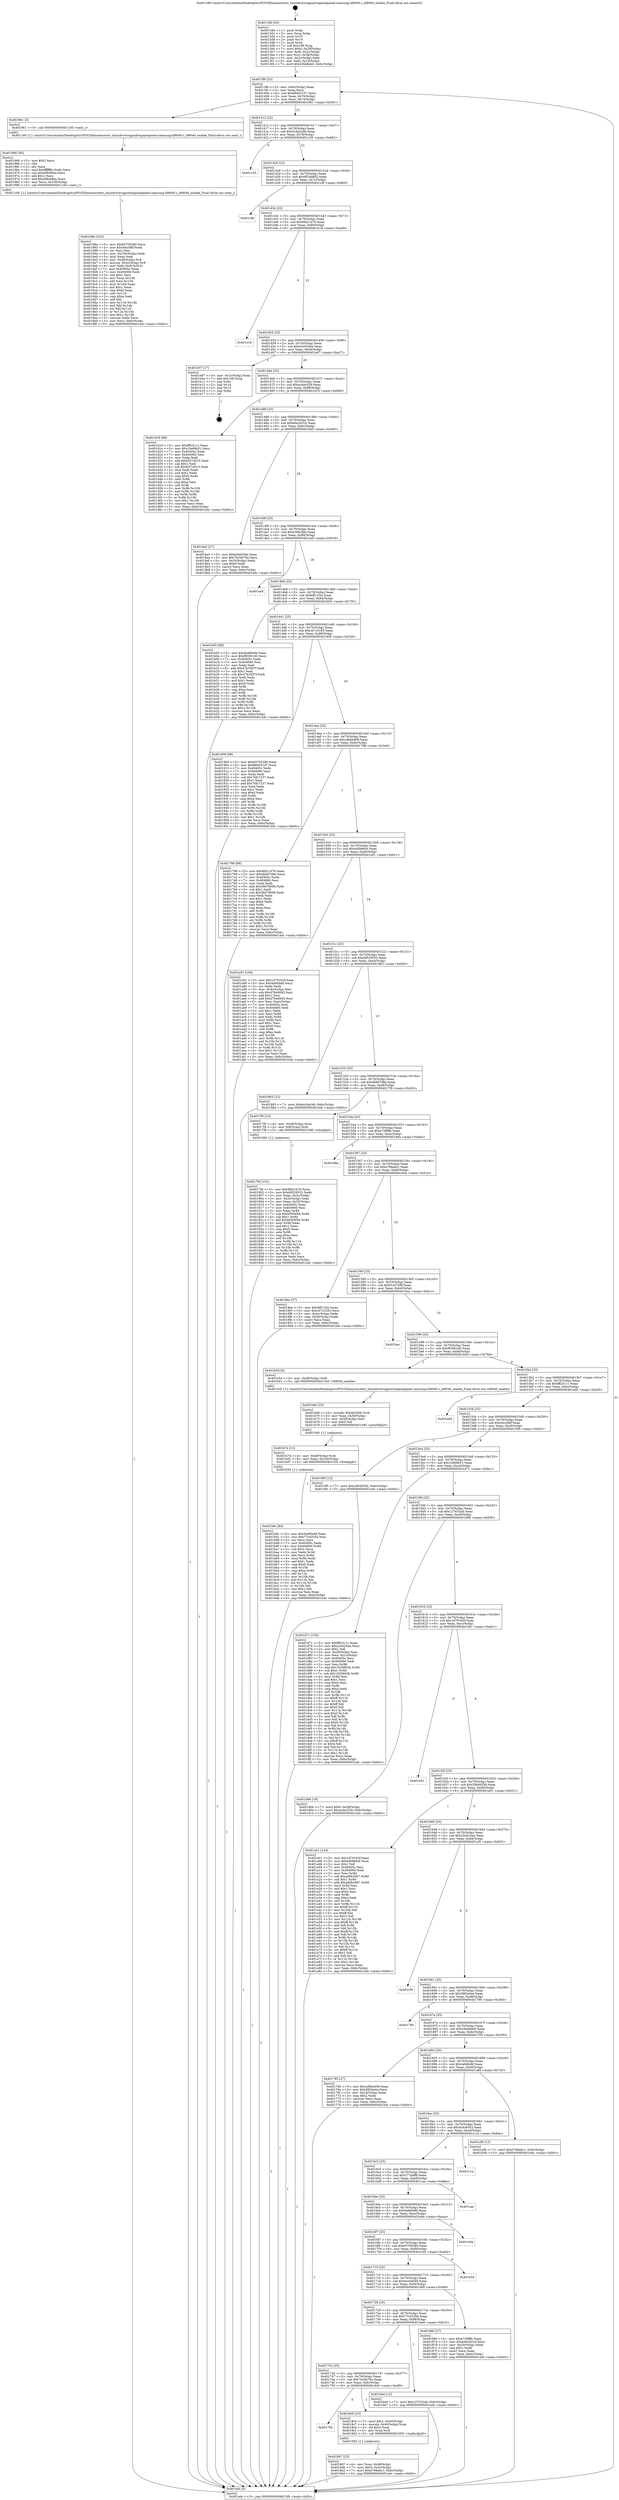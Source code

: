 digraph "0x4013d0" {
  label = "0x4013d0 (/mnt/c/Users/mathe/Desktop/tcc/POCII/binaries/extr_linuxdriversgpudrmpanelpanel-samsung-ld9040.c_ld9040_enable_Final-ollvm.out::main(0))"
  labelloc = "t"
  node[shape=record]

  Entry [label="",width=0.3,height=0.3,shape=circle,fillcolor=black,style=filled]
  "0x4013fb" [label="{
     0x4013fb [23]\l
     | [instrs]\l
     &nbsp;&nbsp;0x4013fb \<+3\>: mov -0x6c(%rbp),%eax\l
     &nbsp;&nbsp;0x4013fe \<+2\>: mov %eax,%ecx\l
     &nbsp;&nbsp;0x401400 \<+6\>: sub $0x88d20107,%ecx\l
     &nbsp;&nbsp;0x401406 \<+3\>: mov %eax,-0x70(%rbp)\l
     &nbsp;&nbsp;0x401409 \<+3\>: mov %ecx,-0x74(%rbp)\l
     &nbsp;&nbsp;0x40140c \<+6\>: je 0000000000401961 \<main+0x591\>\l
  }"]
  "0x401961" [label="{
     0x401961 [5]\l
     | [instrs]\l
     &nbsp;&nbsp;0x401961 \<+5\>: call 0000000000401160 \<next_i\>\l
     | [calls]\l
     &nbsp;&nbsp;0x401160 \{1\} (/mnt/c/Users/mathe/Desktop/tcc/POCII/binaries/extr_linuxdriversgpudrmpanelpanel-samsung-ld9040.c_ld9040_enable_Final-ollvm.out::next_i)\l
  }"]
  "0x401412" [label="{
     0x401412 [22]\l
     | [instrs]\l
     &nbsp;&nbsp;0x401412 \<+5\>: jmp 0000000000401417 \<main+0x47\>\l
     &nbsp;&nbsp;0x401417 \<+3\>: mov -0x70(%rbp),%eax\l
     &nbsp;&nbsp;0x40141a \<+5\>: sub $0x91da2cd6,%eax\l
     &nbsp;&nbsp;0x40141f \<+3\>: mov %eax,-0x78(%rbp)\l
     &nbsp;&nbsp;0x401422 \<+6\>: je 0000000000401c35 \<main+0x865\>\l
  }"]
  Exit [label="",width=0.3,height=0.3,shape=circle,fillcolor=black,style=filled,peripheries=2]
  "0x401c35" [label="{
     0x401c35\l
  }", style=dashed]
  "0x401428" [label="{
     0x401428 [22]\l
     | [instrs]\l
     &nbsp;&nbsp;0x401428 \<+5\>: jmp 000000000040142d \<main+0x5d\>\l
     &nbsp;&nbsp;0x40142d \<+3\>: mov -0x70(%rbp),%eax\l
     &nbsp;&nbsp;0x401430 \<+5\>: sub $0x9f1bd802,%eax\l
     &nbsp;&nbsp;0x401435 \<+3\>: mov %eax,-0x7c(%rbp)\l
     &nbsp;&nbsp;0x401438 \<+6\>: je 0000000000401c8f \<main+0x8bf\>\l
  }"]
  "0x401b8c" [label="{
     0x401b8c [84]\l
     | [instrs]\l
     &nbsp;&nbsp;0x401b8c \<+5\>: mov $0x5ed60efd,%eax\l
     &nbsp;&nbsp;0x401b91 \<+5\>: mov $0x77c4335d,%esi\l
     &nbsp;&nbsp;0x401b96 \<+2\>: xor %ecx,%ecx\l
     &nbsp;&nbsp;0x401b98 \<+7\>: mov 0x40405c,%edx\l
     &nbsp;&nbsp;0x401b9f \<+8\>: mov 0x404060,%r8d\l
     &nbsp;&nbsp;0x401ba7 \<+3\>: sub $0x1,%ecx\l
     &nbsp;&nbsp;0x401baa \<+3\>: mov %edx,%r9d\l
     &nbsp;&nbsp;0x401bad \<+3\>: add %ecx,%r9d\l
     &nbsp;&nbsp;0x401bb0 \<+4\>: imul %r9d,%edx\l
     &nbsp;&nbsp;0x401bb4 \<+3\>: and $0x1,%edx\l
     &nbsp;&nbsp;0x401bb7 \<+3\>: cmp $0x0,%edx\l
     &nbsp;&nbsp;0x401bba \<+4\>: sete %r10b\l
     &nbsp;&nbsp;0x401bbe \<+4\>: cmp $0xa,%r8d\l
     &nbsp;&nbsp;0x401bc2 \<+4\>: setl %r11b\l
     &nbsp;&nbsp;0x401bc6 \<+3\>: mov %r10b,%bl\l
     &nbsp;&nbsp;0x401bc9 \<+3\>: and %r11b,%bl\l
     &nbsp;&nbsp;0x401bcc \<+3\>: xor %r11b,%r10b\l
     &nbsp;&nbsp;0x401bcf \<+3\>: or %r10b,%bl\l
     &nbsp;&nbsp;0x401bd2 \<+3\>: test $0x1,%bl\l
     &nbsp;&nbsp;0x401bd5 \<+3\>: cmovne %esi,%eax\l
     &nbsp;&nbsp;0x401bd8 \<+3\>: mov %eax,-0x6c(%rbp)\l
     &nbsp;&nbsp;0x401bdb \<+5\>: jmp 0000000000401edc \<main+0xb0c\>\l
  }"]
  "0x401c8f" [label="{
     0x401c8f\l
  }", style=dashed]
  "0x40143e" [label="{
     0x40143e [22]\l
     | [instrs]\l
     &nbsp;&nbsp;0x40143e \<+5\>: jmp 0000000000401443 \<main+0x73\>\l
     &nbsp;&nbsp;0x401443 \<+3\>: mov -0x70(%rbp),%eax\l
     &nbsp;&nbsp;0x401446 \<+5\>: sub $0x9fd21d76,%eax\l
     &nbsp;&nbsp;0x40144b \<+3\>: mov %eax,-0x80(%rbp)\l
     &nbsp;&nbsp;0x40144e \<+6\>: je 0000000000401e18 \<main+0xa48\>\l
  }"]
  "0x401b7d" [label="{
     0x401b7d [15]\l
     | [instrs]\l
     &nbsp;&nbsp;0x401b7d \<+4\>: mov -0x48(%rbp),%rdi\l
     &nbsp;&nbsp;0x401b81 \<+6\>: mov %eax,-0x104(%rbp)\l
     &nbsp;&nbsp;0x401b87 \<+5\>: call 0000000000401030 \<free@plt\>\l
     | [calls]\l
     &nbsp;&nbsp;0x401030 \{1\} (unknown)\l
  }"]
  "0x401e18" [label="{
     0x401e18\l
  }", style=dashed]
  "0x401454" [label="{
     0x401454 [25]\l
     | [instrs]\l
     &nbsp;&nbsp;0x401454 \<+5\>: jmp 0000000000401459 \<main+0x89\>\l
     &nbsp;&nbsp;0x401459 \<+3\>: mov -0x70(%rbp),%eax\l
     &nbsp;&nbsp;0x40145c \<+5\>: sub $0xa3c0244e,%eax\l
     &nbsp;&nbsp;0x401461 \<+6\>: mov %eax,-0x84(%rbp)\l
     &nbsp;&nbsp;0x401467 \<+6\>: je 0000000000401e07 \<main+0xa37\>\l
  }"]
  "0x401b66" [label="{
     0x401b66 [23]\l
     | [instrs]\l
     &nbsp;&nbsp;0x401b66 \<+10\>: movabs $0x4020d6,%rdi\l
     &nbsp;&nbsp;0x401b70 \<+3\>: mov %eax,-0x50(%rbp)\l
     &nbsp;&nbsp;0x401b73 \<+3\>: mov -0x50(%rbp),%esi\l
     &nbsp;&nbsp;0x401b76 \<+2\>: mov $0x0,%al\l
     &nbsp;&nbsp;0x401b78 \<+5\>: call 0000000000401040 \<printf@plt\>\l
     | [calls]\l
     &nbsp;&nbsp;0x401040 \{1\} (unknown)\l
  }"]
  "0x401e07" [label="{
     0x401e07 [17]\l
     | [instrs]\l
     &nbsp;&nbsp;0x401e07 \<+3\>: mov -0x1c(%rbp),%eax\l
     &nbsp;&nbsp;0x401e0a \<+7\>: add $0x108,%rsp\l
     &nbsp;&nbsp;0x401e11 \<+1\>: pop %rbx\l
     &nbsp;&nbsp;0x401e12 \<+2\>: pop %r14\l
     &nbsp;&nbsp;0x401e14 \<+2\>: pop %r15\l
     &nbsp;&nbsp;0x401e16 \<+1\>: pop %rbp\l
     &nbsp;&nbsp;0x401e17 \<+1\>: ret\l
  }"]
  "0x40146d" [label="{
     0x40146d [25]\l
     | [instrs]\l
     &nbsp;&nbsp;0x40146d \<+5\>: jmp 0000000000401472 \<main+0xa2\>\l
     &nbsp;&nbsp;0x401472 \<+3\>: mov -0x70(%rbp),%eax\l
     &nbsp;&nbsp;0x401475 \<+5\>: sub $0xac4ec529,%eax\l
     &nbsp;&nbsp;0x40147a \<+6\>: mov %eax,-0x88(%rbp)\l
     &nbsp;&nbsp;0x401480 \<+6\>: je 0000000000401d19 \<main+0x949\>\l
  }"]
  "0x40198e" [label="{
     0x40198e [103]\l
     | [instrs]\l
     &nbsp;&nbsp;0x40198e \<+5\>: mov $0x65705280,%ecx\l
     &nbsp;&nbsp;0x401993 \<+5\>: mov $0x44cc86f,%edx\l
     &nbsp;&nbsp;0x401998 \<+2\>: xor %esi,%esi\l
     &nbsp;&nbsp;0x40199a \<+6\>: mov -0x100(%rbp),%edi\l
     &nbsp;&nbsp;0x4019a0 \<+3\>: imul %eax,%edi\l
     &nbsp;&nbsp;0x4019a3 \<+4\>: mov -0x48(%rbp),%r8\l
     &nbsp;&nbsp;0x4019a7 \<+4\>: movslq -0x4c(%rbp),%r9\l
     &nbsp;&nbsp;0x4019ab \<+4\>: mov %edi,(%r8,%r9,4)\l
     &nbsp;&nbsp;0x4019af \<+7\>: mov 0x40405c,%eax\l
     &nbsp;&nbsp;0x4019b6 \<+7\>: mov 0x404060,%edi\l
     &nbsp;&nbsp;0x4019bd \<+3\>: sub $0x1,%esi\l
     &nbsp;&nbsp;0x4019c0 \<+3\>: mov %eax,%r10d\l
     &nbsp;&nbsp;0x4019c3 \<+3\>: add %esi,%r10d\l
     &nbsp;&nbsp;0x4019c6 \<+4\>: imul %r10d,%eax\l
     &nbsp;&nbsp;0x4019ca \<+3\>: and $0x1,%eax\l
     &nbsp;&nbsp;0x4019cd \<+3\>: cmp $0x0,%eax\l
     &nbsp;&nbsp;0x4019d0 \<+4\>: sete %r11b\l
     &nbsp;&nbsp;0x4019d4 \<+3\>: cmp $0xa,%edi\l
     &nbsp;&nbsp;0x4019d7 \<+3\>: setl %bl\l
     &nbsp;&nbsp;0x4019da \<+3\>: mov %r11b,%r14b\l
     &nbsp;&nbsp;0x4019dd \<+3\>: and %bl,%r14b\l
     &nbsp;&nbsp;0x4019e0 \<+3\>: xor %bl,%r11b\l
     &nbsp;&nbsp;0x4019e3 \<+3\>: or %r11b,%r14b\l
     &nbsp;&nbsp;0x4019e6 \<+4\>: test $0x1,%r14b\l
     &nbsp;&nbsp;0x4019ea \<+3\>: cmovne %edx,%ecx\l
     &nbsp;&nbsp;0x4019ed \<+3\>: mov %ecx,-0x6c(%rbp)\l
     &nbsp;&nbsp;0x4019f0 \<+5\>: jmp 0000000000401edc \<main+0xb0c\>\l
  }"]
  "0x401d19" [label="{
     0x401d19 [88]\l
     | [instrs]\l
     &nbsp;&nbsp;0x401d19 \<+5\>: mov $0xfff2411c,%eax\l
     &nbsp;&nbsp;0x401d1e \<+5\>: mov $0x10e69b51,%ecx\l
     &nbsp;&nbsp;0x401d23 \<+7\>: mov 0x40405c,%edx\l
     &nbsp;&nbsp;0x401d2a \<+7\>: mov 0x404060,%esi\l
     &nbsp;&nbsp;0x401d31 \<+2\>: mov %edx,%edi\l
     &nbsp;&nbsp;0x401d33 \<+6\>: add $0xf2574015,%edi\l
     &nbsp;&nbsp;0x401d39 \<+3\>: sub $0x1,%edi\l
     &nbsp;&nbsp;0x401d3c \<+6\>: sub $0xf2574015,%edi\l
     &nbsp;&nbsp;0x401d42 \<+3\>: imul %edi,%edx\l
     &nbsp;&nbsp;0x401d45 \<+3\>: and $0x1,%edx\l
     &nbsp;&nbsp;0x401d48 \<+3\>: cmp $0x0,%edx\l
     &nbsp;&nbsp;0x401d4b \<+4\>: sete %r8b\l
     &nbsp;&nbsp;0x401d4f \<+3\>: cmp $0xa,%esi\l
     &nbsp;&nbsp;0x401d52 \<+4\>: setl %r9b\l
     &nbsp;&nbsp;0x401d56 \<+3\>: mov %r8b,%r10b\l
     &nbsp;&nbsp;0x401d59 \<+3\>: and %r9b,%r10b\l
     &nbsp;&nbsp;0x401d5c \<+3\>: xor %r9b,%r8b\l
     &nbsp;&nbsp;0x401d5f \<+3\>: or %r8b,%r10b\l
     &nbsp;&nbsp;0x401d62 \<+4\>: test $0x1,%r10b\l
     &nbsp;&nbsp;0x401d66 \<+3\>: cmovne %ecx,%eax\l
     &nbsp;&nbsp;0x401d69 \<+3\>: mov %eax,-0x6c(%rbp)\l
     &nbsp;&nbsp;0x401d6c \<+5\>: jmp 0000000000401edc \<main+0xb0c\>\l
  }"]
  "0x401486" [label="{
     0x401486 [25]\l
     | [instrs]\l
     &nbsp;&nbsp;0x401486 \<+5\>: jmp 000000000040148b \<main+0xbb\>\l
     &nbsp;&nbsp;0x40148b \<+3\>: mov -0x70(%rbp),%eax\l
     &nbsp;&nbsp;0x40148e \<+5\>: sub $0xb0a2d31b,%eax\l
     &nbsp;&nbsp;0x401493 \<+6\>: mov %eax,-0x8c(%rbp)\l
     &nbsp;&nbsp;0x401499 \<+6\>: je 00000000004018a5 \<main+0x4d5\>\l
  }"]
  "0x401966" [label="{
     0x401966 [40]\l
     | [instrs]\l
     &nbsp;&nbsp;0x401966 \<+5\>: mov $0x2,%ecx\l
     &nbsp;&nbsp;0x40196b \<+1\>: cltd\l
     &nbsp;&nbsp;0x40196c \<+2\>: idiv %ecx\l
     &nbsp;&nbsp;0x40196e \<+6\>: imul $0xfffffffe,%edx,%ecx\l
     &nbsp;&nbsp;0x401974 \<+6\>: sub $0x49fc94ba,%ecx\l
     &nbsp;&nbsp;0x40197a \<+3\>: add $0x1,%ecx\l
     &nbsp;&nbsp;0x40197d \<+6\>: add $0x49fc94ba,%ecx\l
     &nbsp;&nbsp;0x401983 \<+6\>: mov %ecx,-0x100(%rbp)\l
     &nbsp;&nbsp;0x401989 \<+5\>: call 0000000000401160 \<next_i\>\l
     | [calls]\l
     &nbsp;&nbsp;0x401160 \{1\} (/mnt/c/Users/mathe/Desktop/tcc/POCII/binaries/extr_linuxdriversgpudrmpanelpanel-samsung-ld9040.c_ld9040_enable_Final-ollvm.out::next_i)\l
  }"]
  "0x4018a5" [label="{
     0x4018a5 [27]\l
     | [instrs]\l
     &nbsp;&nbsp;0x4018a5 \<+5\>: mov $0xb3662fde,%eax\l
     &nbsp;&nbsp;0x4018aa \<+5\>: mov $0x7b34b76a,%ecx\l
     &nbsp;&nbsp;0x4018af \<+3\>: mov -0x20(%rbp),%edx\l
     &nbsp;&nbsp;0x4018b2 \<+3\>: cmp $0x0,%edx\l
     &nbsp;&nbsp;0x4018b5 \<+3\>: cmove %ecx,%eax\l
     &nbsp;&nbsp;0x4018b8 \<+3\>: mov %eax,-0x6c(%rbp)\l
     &nbsp;&nbsp;0x4018bb \<+5\>: jmp 0000000000401edc \<main+0xb0c\>\l
  }"]
  "0x40149f" [label="{
     0x40149f [25]\l
     | [instrs]\l
     &nbsp;&nbsp;0x40149f \<+5\>: jmp 00000000004014a4 \<main+0xd4\>\l
     &nbsp;&nbsp;0x4014a4 \<+3\>: mov -0x70(%rbp),%eax\l
     &nbsp;&nbsp;0x4014a7 \<+5\>: sub $0xb3662fde,%eax\l
     &nbsp;&nbsp;0x4014ac \<+6\>: mov %eax,-0x90(%rbp)\l
     &nbsp;&nbsp;0x4014b2 \<+6\>: je 0000000000401ce9 \<main+0x919\>\l
  }"]
  "0x4018d7" [label="{
     0x4018d7 [23]\l
     | [instrs]\l
     &nbsp;&nbsp;0x4018d7 \<+4\>: mov %rax,-0x48(%rbp)\l
     &nbsp;&nbsp;0x4018db \<+7\>: movl $0x0,-0x4c(%rbp)\l
     &nbsp;&nbsp;0x4018e2 \<+7\>: movl $0xe768abc1,-0x6c(%rbp)\l
     &nbsp;&nbsp;0x4018e9 \<+5\>: jmp 0000000000401edc \<main+0xb0c\>\l
  }"]
  "0x401ce9" [label="{
     0x401ce9\l
  }", style=dashed]
  "0x4014b8" [label="{
     0x4014b8 [25]\l
     | [instrs]\l
     &nbsp;&nbsp;0x4014b8 \<+5\>: jmp 00000000004014bd \<main+0xed\>\l
     &nbsp;&nbsp;0x4014bd \<+3\>: mov -0x70(%rbp),%eax\l
     &nbsp;&nbsp;0x4014c0 \<+5\>: sub $0xbff11f2e,%eax\l
     &nbsp;&nbsp;0x4014c5 \<+6\>: mov %eax,-0x94(%rbp)\l
     &nbsp;&nbsp;0x4014cb \<+6\>: je 0000000000401b05 \<main+0x735\>\l
  }"]
  "0x40175b" [label="{
     0x40175b\l
  }", style=dashed]
  "0x401b05" [label="{
     0x401b05 [88]\l
     | [instrs]\l
     &nbsp;&nbsp;0x401b05 \<+5\>: mov $0x5ed60efd,%eax\l
     &nbsp;&nbsp;0x401b0a \<+5\>: mov $0xf93061d0,%ecx\l
     &nbsp;&nbsp;0x401b0f \<+7\>: mov 0x40405c,%edx\l
     &nbsp;&nbsp;0x401b16 \<+7\>: mov 0x404060,%esi\l
     &nbsp;&nbsp;0x401b1d \<+2\>: mov %edx,%edi\l
     &nbsp;&nbsp;0x401b1f \<+6\>: add $0x47b3587f,%edi\l
     &nbsp;&nbsp;0x401b25 \<+3\>: sub $0x1,%edi\l
     &nbsp;&nbsp;0x401b28 \<+6\>: sub $0x47b3587f,%edi\l
     &nbsp;&nbsp;0x401b2e \<+3\>: imul %edi,%edx\l
     &nbsp;&nbsp;0x401b31 \<+3\>: and $0x1,%edx\l
     &nbsp;&nbsp;0x401b34 \<+3\>: cmp $0x0,%edx\l
     &nbsp;&nbsp;0x401b37 \<+4\>: sete %r8b\l
     &nbsp;&nbsp;0x401b3b \<+3\>: cmp $0xa,%esi\l
     &nbsp;&nbsp;0x401b3e \<+4\>: setl %r9b\l
     &nbsp;&nbsp;0x401b42 \<+3\>: mov %r8b,%r10b\l
     &nbsp;&nbsp;0x401b45 \<+3\>: and %r9b,%r10b\l
     &nbsp;&nbsp;0x401b48 \<+3\>: xor %r9b,%r8b\l
     &nbsp;&nbsp;0x401b4b \<+3\>: or %r8b,%r10b\l
     &nbsp;&nbsp;0x401b4e \<+4\>: test $0x1,%r10b\l
     &nbsp;&nbsp;0x401b52 \<+3\>: cmovne %ecx,%eax\l
     &nbsp;&nbsp;0x401b55 \<+3\>: mov %eax,-0x6c(%rbp)\l
     &nbsp;&nbsp;0x401b58 \<+5\>: jmp 0000000000401edc \<main+0xb0c\>\l
  }"]
  "0x4014d1" [label="{
     0x4014d1 [25]\l
     | [instrs]\l
     &nbsp;&nbsp;0x4014d1 \<+5\>: jmp 00000000004014d6 \<main+0x106\>\l
     &nbsp;&nbsp;0x4014d6 \<+3\>: mov -0x70(%rbp),%eax\l
     &nbsp;&nbsp;0x4014d9 \<+5\>: sub $0xcb7c3183,%eax\l
     &nbsp;&nbsp;0x4014de \<+6\>: mov %eax,-0x98(%rbp)\l
     &nbsp;&nbsp;0x4014e4 \<+6\>: je 0000000000401909 \<main+0x539\>\l
  }"]
  "0x4018c0" [label="{
     0x4018c0 [23]\l
     | [instrs]\l
     &nbsp;&nbsp;0x4018c0 \<+7\>: movl $0x1,-0x40(%rbp)\l
     &nbsp;&nbsp;0x4018c7 \<+4\>: movslq -0x40(%rbp),%rax\l
     &nbsp;&nbsp;0x4018cb \<+4\>: shl $0x2,%rax\l
     &nbsp;&nbsp;0x4018cf \<+3\>: mov %rax,%rdi\l
     &nbsp;&nbsp;0x4018d2 \<+5\>: call 0000000000401050 \<malloc@plt\>\l
     | [calls]\l
     &nbsp;&nbsp;0x401050 \{1\} (unknown)\l
  }"]
  "0x401909" [label="{
     0x401909 [88]\l
     | [instrs]\l
     &nbsp;&nbsp;0x401909 \<+5\>: mov $0x65705280,%eax\l
     &nbsp;&nbsp;0x40190e \<+5\>: mov $0x88d20107,%ecx\l
     &nbsp;&nbsp;0x401913 \<+7\>: mov 0x40405c,%edx\l
     &nbsp;&nbsp;0x40191a \<+7\>: mov 0x404060,%esi\l
     &nbsp;&nbsp;0x401921 \<+2\>: mov %edx,%edi\l
     &nbsp;&nbsp;0x401923 \<+6\>: sub $0x76fc7237,%edi\l
     &nbsp;&nbsp;0x401929 \<+3\>: sub $0x1,%edi\l
     &nbsp;&nbsp;0x40192c \<+6\>: add $0x76fc7237,%edi\l
     &nbsp;&nbsp;0x401932 \<+3\>: imul %edi,%edx\l
     &nbsp;&nbsp;0x401935 \<+3\>: and $0x1,%edx\l
     &nbsp;&nbsp;0x401938 \<+3\>: cmp $0x0,%edx\l
     &nbsp;&nbsp;0x40193b \<+4\>: sete %r8b\l
     &nbsp;&nbsp;0x40193f \<+3\>: cmp $0xa,%esi\l
     &nbsp;&nbsp;0x401942 \<+4\>: setl %r9b\l
     &nbsp;&nbsp;0x401946 \<+3\>: mov %r8b,%r10b\l
     &nbsp;&nbsp;0x401949 \<+3\>: and %r9b,%r10b\l
     &nbsp;&nbsp;0x40194c \<+3\>: xor %r9b,%r8b\l
     &nbsp;&nbsp;0x40194f \<+3\>: or %r8b,%r10b\l
     &nbsp;&nbsp;0x401952 \<+4\>: test $0x1,%r10b\l
     &nbsp;&nbsp;0x401956 \<+3\>: cmovne %ecx,%eax\l
     &nbsp;&nbsp;0x401959 \<+3\>: mov %eax,-0x6c(%rbp)\l
     &nbsp;&nbsp;0x40195c \<+5\>: jmp 0000000000401edc \<main+0xb0c\>\l
  }"]
  "0x4014ea" [label="{
     0x4014ea [25]\l
     | [instrs]\l
     &nbsp;&nbsp;0x4014ea \<+5\>: jmp 00000000004014ef \<main+0x11f\>\l
     &nbsp;&nbsp;0x4014ef \<+3\>: mov -0x70(%rbp),%eax\l
     &nbsp;&nbsp;0x4014f2 \<+5\>: sub $0xcd6be409,%eax\l
     &nbsp;&nbsp;0x4014f7 \<+6\>: mov %eax,-0x9c(%rbp)\l
     &nbsp;&nbsp;0x4014fd \<+6\>: je 0000000000401798 \<main+0x3c8\>\l
  }"]
  "0x401742" [label="{
     0x401742 [25]\l
     | [instrs]\l
     &nbsp;&nbsp;0x401742 \<+5\>: jmp 0000000000401747 \<main+0x377\>\l
     &nbsp;&nbsp;0x401747 \<+3\>: mov -0x70(%rbp),%eax\l
     &nbsp;&nbsp;0x40174a \<+5\>: sub $0x7b34b76a,%eax\l
     &nbsp;&nbsp;0x40174f \<+6\>: mov %eax,-0xfc(%rbp)\l
     &nbsp;&nbsp;0x401755 \<+6\>: je 00000000004018c0 \<main+0x4f0\>\l
  }"]
  "0x401798" [label="{
     0x401798 [88]\l
     | [instrs]\l
     &nbsp;&nbsp;0x401798 \<+5\>: mov $0x9fd21d76,%eax\l
     &nbsp;&nbsp;0x40179d \<+5\>: mov $0xdbb97d8e,%ecx\l
     &nbsp;&nbsp;0x4017a2 \<+7\>: mov 0x40405c,%edx\l
     &nbsp;&nbsp;0x4017a9 \<+7\>: mov 0x404060,%esi\l
     &nbsp;&nbsp;0x4017b0 \<+2\>: mov %edx,%edi\l
     &nbsp;&nbsp;0x4017b2 \<+6\>: add $0x39d78006,%edi\l
     &nbsp;&nbsp;0x4017b8 \<+3\>: sub $0x1,%edi\l
     &nbsp;&nbsp;0x4017bb \<+6\>: sub $0x39d78006,%edi\l
     &nbsp;&nbsp;0x4017c1 \<+3\>: imul %edi,%edx\l
     &nbsp;&nbsp;0x4017c4 \<+3\>: and $0x1,%edx\l
     &nbsp;&nbsp;0x4017c7 \<+3\>: cmp $0x0,%edx\l
     &nbsp;&nbsp;0x4017ca \<+4\>: sete %r8b\l
     &nbsp;&nbsp;0x4017ce \<+3\>: cmp $0xa,%esi\l
     &nbsp;&nbsp;0x4017d1 \<+4\>: setl %r9b\l
     &nbsp;&nbsp;0x4017d5 \<+3\>: mov %r8b,%r10b\l
     &nbsp;&nbsp;0x4017d8 \<+3\>: and %r9b,%r10b\l
     &nbsp;&nbsp;0x4017db \<+3\>: xor %r9b,%r8b\l
     &nbsp;&nbsp;0x4017de \<+3\>: or %r8b,%r10b\l
     &nbsp;&nbsp;0x4017e1 \<+4\>: test $0x1,%r10b\l
     &nbsp;&nbsp;0x4017e5 \<+3\>: cmovne %ecx,%eax\l
     &nbsp;&nbsp;0x4017e8 \<+3\>: mov %eax,-0x6c(%rbp)\l
     &nbsp;&nbsp;0x4017eb \<+5\>: jmp 0000000000401edc \<main+0xb0c\>\l
  }"]
  "0x401503" [label="{
     0x401503 [25]\l
     | [instrs]\l
     &nbsp;&nbsp;0x401503 \<+5\>: jmp 0000000000401508 \<main+0x138\>\l
     &nbsp;&nbsp;0x401508 \<+3\>: mov -0x70(%rbp),%eax\l
     &nbsp;&nbsp;0x40150b \<+5\>: sub $0xd4f49dc6,%eax\l
     &nbsp;&nbsp;0x401510 \<+6\>: mov %eax,-0xa0(%rbp)\l
     &nbsp;&nbsp;0x401516 \<+6\>: je 0000000000401a91 \<main+0x6c1\>\l
  }"]
  "0x401be0" [label="{
     0x401be0 [12]\l
     | [instrs]\l
     &nbsp;&nbsp;0x401be0 \<+7\>: movl $0x127632ad,-0x6c(%rbp)\l
     &nbsp;&nbsp;0x401be7 \<+5\>: jmp 0000000000401edc \<main+0xb0c\>\l
  }"]
  "0x401a91" [label="{
     0x401a91 [104]\l
     | [instrs]\l
     &nbsp;&nbsp;0x401a91 \<+5\>: mov $0x1d79162f,%eax\l
     &nbsp;&nbsp;0x401a96 \<+5\>: mov $0x4a84fafd,%ecx\l
     &nbsp;&nbsp;0x401a9b \<+2\>: xor %edx,%edx\l
     &nbsp;&nbsp;0x401a9d \<+3\>: mov -0x4c(%rbp),%esi\l
     &nbsp;&nbsp;0x401aa0 \<+6\>: sub $0xd7bd4645,%esi\l
     &nbsp;&nbsp;0x401aa6 \<+3\>: add $0x1,%esi\l
     &nbsp;&nbsp;0x401aa9 \<+6\>: add $0xd7bd4645,%esi\l
     &nbsp;&nbsp;0x401aaf \<+3\>: mov %esi,-0x4c(%rbp)\l
     &nbsp;&nbsp;0x401ab2 \<+7\>: mov 0x40405c,%esi\l
     &nbsp;&nbsp;0x401ab9 \<+7\>: mov 0x404060,%edi\l
     &nbsp;&nbsp;0x401ac0 \<+3\>: sub $0x1,%edx\l
     &nbsp;&nbsp;0x401ac3 \<+3\>: mov %esi,%r8d\l
     &nbsp;&nbsp;0x401ac6 \<+3\>: add %edx,%r8d\l
     &nbsp;&nbsp;0x401ac9 \<+4\>: imul %r8d,%esi\l
     &nbsp;&nbsp;0x401acd \<+3\>: and $0x1,%esi\l
     &nbsp;&nbsp;0x401ad0 \<+3\>: cmp $0x0,%esi\l
     &nbsp;&nbsp;0x401ad3 \<+4\>: sete %r9b\l
     &nbsp;&nbsp;0x401ad7 \<+3\>: cmp $0xa,%edi\l
     &nbsp;&nbsp;0x401ada \<+4\>: setl %r10b\l
     &nbsp;&nbsp;0x401ade \<+3\>: mov %r9b,%r11b\l
     &nbsp;&nbsp;0x401ae1 \<+3\>: and %r10b,%r11b\l
     &nbsp;&nbsp;0x401ae4 \<+3\>: xor %r10b,%r9b\l
     &nbsp;&nbsp;0x401ae7 \<+3\>: or %r9b,%r11b\l
     &nbsp;&nbsp;0x401aea \<+4\>: test $0x1,%r11b\l
     &nbsp;&nbsp;0x401aee \<+3\>: cmovne %ecx,%eax\l
     &nbsp;&nbsp;0x401af1 \<+3\>: mov %eax,-0x6c(%rbp)\l
     &nbsp;&nbsp;0x401af4 \<+5\>: jmp 0000000000401edc \<main+0xb0c\>\l
  }"]
  "0x40151c" [label="{
     0x40151c [25]\l
     | [instrs]\l
     &nbsp;&nbsp;0x40151c \<+5\>: jmp 0000000000401521 \<main+0x151\>\l
     &nbsp;&nbsp;0x401521 \<+3\>: mov -0x70(%rbp),%eax\l
     &nbsp;&nbsp;0x401524 \<+5\>: sub $0xd9529552,%eax\l
     &nbsp;&nbsp;0x401529 \<+6\>: mov %eax,-0xa4(%rbp)\l
     &nbsp;&nbsp;0x40152f \<+6\>: je 0000000000401863 \<main+0x493\>\l
  }"]
  "0x401729" [label="{
     0x401729 [25]\l
     | [instrs]\l
     &nbsp;&nbsp;0x401729 \<+5\>: jmp 000000000040172e \<main+0x35e\>\l
     &nbsp;&nbsp;0x40172e \<+3\>: mov -0x70(%rbp),%eax\l
     &nbsp;&nbsp;0x401731 \<+5\>: sub $0x77c4335d,%eax\l
     &nbsp;&nbsp;0x401736 \<+6\>: mov %eax,-0xf8(%rbp)\l
     &nbsp;&nbsp;0x40173c \<+6\>: je 0000000000401be0 \<main+0x810\>\l
  }"]
  "0x401863" [label="{
     0x401863 [12]\l
     | [instrs]\l
     &nbsp;&nbsp;0x401863 \<+7\>: movl $0x6cc0a049,-0x6c(%rbp)\l
     &nbsp;&nbsp;0x40186a \<+5\>: jmp 0000000000401edc \<main+0xb0c\>\l
  }"]
  "0x401535" [label="{
     0x401535 [25]\l
     | [instrs]\l
     &nbsp;&nbsp;0x401535 \<+5\>: jmp 000000000040153a \<main+0x16a\>\l
     &nbsp;&nbsp;0x40153a \<+3\>: mov -0x70(%rbp),%eax\l
     &nbsp;&nbsp;0x40153d \<+5\>: sub $0xdbb97d8e,%eax\l
     &nbsp;&nbsp;0x401542 \<+6\>: mov %eax,-0xa8(%rbp)\l
     &nbsp;&nbsp;0x401548 \<+6\>: je 00000000004017f0 \<main+0x420\>\l
  }"]
  "0x40186f" [label="{
     0x40186f [27]\l
     | [instrs]\l
     &nbsp;&nbsp;0x40186f \<+5\>: mov $0xe72f9ffc,%eax\l
     &nbsp;&nbsp;0x401874 \<+5\>: mov $0xb0a2d31b,%ecx\l
     &nbsp;&nbsp;0x401879 \<+3\>: mov -0x20(%rbp),%edx\l
     &nbsp;&nbsp;0x40187c \<+3\>: cmp $0x1,%edx\l
     &nbsp;&nbsp;0x40187f \<+3\>: cmovl %ecx,%eax\l
     &nbsp;&nbsp;0x401882 \<+3\>: mov %eax,-0x6c(%rbp)\l
     &nbsp;&nbsp;0x401885 \<+5\>: jmp 0000000000401edc \<main+0xb0c\>\l
  }"]
  "0x4017f0" [label="{
     0x4017f0 [13]\l
     | [instrs]\l
     &nbsp;&nbsp;0x4017f0 \<+4\>: mov -0x38(%rbp),%rax\l
     &nbsp;&nbsp;0x4017f4 \<+4\>: mov 0x8(%rax),%rdi\l
     &nbsp;&nbsp;0x4017f8 \<+5\>: call 0000000000401060 \<atoi@plt\>\l
     | [calls]\l
     &nbsp;&nbsp;0x401060 \{1\} (unknown)\l
  }"]
  "0x40154e" [label="{
     0x40154e [25]\l
     | [instrs]\l
     &nbsp;&nbsp;0x40154e \<+5\>: jmp 0000000000401553 \<main+0x183\>\l
     &nbsp;&nbsp;0x401553 \<+3\>: mov -0x70(%rbp),%eax\l
     &nbsp;&nbsp;0x401556 \<+5\>: sub $0xe72f9ffc,%eax\l
     &nbsp;&nbsp;0x40155b \<+6\>: mov %eax,-0xac(%rbp)\l
     &nbsp;&nbsp;0x401561 \<+6\>: je 000000000040188a \<main+0x4ba\>\l
  }"]
  "0x401710" [label="{
     0x401710 [25]\l
     | [instrs]\l
     &nbsp;&nbsp;0x401710 \<+5\>: jmp 0000000000401715 \<main+0x345\>\l
     &nbsp;&nbsp;0x401715 \<+3\>: mov -0x70(%rbp),%eax\l
     &nbsp;&nbsp;0x401718 \<+5\>: sub $0x6cc0a049,%eax\l
     &nbsp;&nbsp;0x40171d \<+6\>: mov %eax,-0xf4(%rbp)\l
     &nbsp;&nbsp;0x401723 \<+6\>: je 000000000040186f \<main+0x49f\>\l
  }"]
  "0x40188a" [label="{
     0x40188a\l
  }", style=dashed]
  "0x401567" [label="{
     0x401567 [25]\l
     | [instrs]\l
     &nbsp;&nbsp;0x401567 \<+5\>: jmp 000000000040156c \<main+0x19c\>\l
     &nbsp;&nbsp;0x40156c \<+3\>: mov -0x70(%rbp),%eax\l
     &nbsp;&nbsp;0x40156f \<+5\>: sub $0xe768abc1,%eax\l
     &nbsp;&nbsp;0x401574 \<+6\>: mov %eax,-0xb0(%rbp)\l
     &nbsp;&nbsp;0x40157a \<+6\>: je 00000000004018ee \<main+0x51e\>\l
  }"]
  "0x401e34" [label="{
     0x401e34\l
  }", style=dashed]
  "0x4018ee" [label="{
     0x4018ee [27]\l
     | [instrs]\l
     &nbsp;&nbsp;0x4018ee \<+5\>: mov $0xbff11f2e,%eax\l
     &nbsp;&nbsp;0x4018f3 \<+5\>: mov $0xcb7c3183,%ecx\l
     &nbsp;&nbsp;0x4018f8 \<+3\>: mov -0x4c(%rbp),%edx\l
     &nbsp;&nbsp;0x4018fb \<+3\>: cmp -0x40(%rbp),%edx\l
     &nbsp;&nbsp;0x4018fe \<+3\>: cmovl %ecx,%eax\l
     &nbsp;&nbsp;0x401901 \<+3\>: mov %eax,-0x6c(%rbp)\l
     &nbsp;&nbsp;0x401904 \<+5\>: jmp 0000000000401edc \<main+0xb0c\>\l
  }"]
  "0x401580" [label="{
     0x401580 [25]\l
     | [instrs]\l
     &nbsp;&nbsp;0x401580 \<+5\>: jmp 0000000000401585 \<main+0x1b5\>\l
     &nbsp;&nbsp;0x401585 \<+3\>: mov -0x70(%rbp),%eax\l
     &nbsp;&nbsp;0x401588 \<+5\>: sub $0xf124749f,%eax\l
     &nbsp;&nbsp;0x40158d \<+6\>: mov %eax,-0xb4(%rbp)\l
     &nbsp;&nbsp;0x401593 \<+6\>: je 0000000000401bec \<main+0x81c\>\l
  }"]
  "0x4016f7" [label="{
     0x4016f7 [25]\l
     | [instrs]\l
     &nbsp;&nbsp;0x4016f7 \<+5\>: jmp 00000000004016fc \<main+0x32c\>\l
     &nbsp;&nbsp;0x4016fc \<+3\>: mov -0x70(%rbp),%eax\l
     &nbsp;&nbsp;0x4016ff \<+5\>: sub $0x65705280,%eax\l
     &nbsp;&nbsp;0x401704 \<+6\>: mov %eax,-0xf0(%rbp)\l
     &nbsp;&nbsp;0x40170a \<+6\>: je 0000000000401e34 \<main+0xa64\>\l
  }"]
  "0x401bec" [label="{
     0x401bec\l
  }", style=dashed]
  "0x401599" [label="{
     0x401599 [25]\l
     | [instrs]\l
     &nbsp;&nbsp;0x401599 \<+5\>: jmp 000000000040159e \<main+0x1ce\>\l
     &nbsp;&nbsp;0x40159e \<+3\>: mov -0x70(%rbp),%eax\l
     &nbsp;&nbsp;0x4015a1 \<+5\>: sub $0xf93061d0,%eax\l
     &nbsp;&nbsp;0x4015a6 \<+6\>: mov %eax,-0xb8(%rbp)\l
     &nbsp;&nbsp;0x4015ac \<+6\>: je 0000000000401b5d \<main+0x78d\>\l
  }"]
  "0x401e9a" [label="{
     0x401e9a\l
  }", style=dashed]
  "0x401b5d" [label="{
     0x401b5d [9]\l
     | [instrs]\l
     &nbsp;&nbsp;0x401b5d \<+4\>: mov -0x48(%rbp),%rdi\l
     &nbsp;&nbsp;0x401b61 \<+5\>: call 00000000004013c0 \<ld9040_enable\>\l
     | [calls]\l
     &nbsp;&nbsp;0x4013c0 \{1\} (/mnt/c/Users/mathe/Desktop/tcc/POCII/binaries/extr_linuxdriversgpudrmpanelpanel-samsung-ld9040.c_ld9040_enable_Final-ollvm.out::ld9040_enable)\l
  }"]
  "0x4015b2" [label="{
     0x4015b2 [25]\l
     | [instrs]\l
     &nbsp;&nbsp;0x4015b2 \<+5\>: jmp 00000000004015b7 \<main+0x1e7\>\l
     &nbsp;&nbsp;0x4015b7 \<+3\>: mov -0x70(%rbp),%eax\l
     &nbsp;&nbsp;0x4015ba \<+5\>: sub $0xfff2411c,%eax\l
     &nbsp;&nbsp;0x4015bf \<+6\>: mov %eax,-0xbc(%rbp)\l
     &nbsp;&nbsp;0x4015c5 \<+6\>: je 0000000000401ed5 \<main+0xb05\>\l
  }"]
  "0x4016de" [label="{
     0x4016de [25]\l
     | [instrs]\l
     &nbsp;&nbsp;0x4016de \<+5\>: jmp 00000000004016e3 \<main+0x313\>\l
     &nbsp;&nbsp;0x4016e3 \<+3\>: mov -0x70(%rbp),%eax\l
     &nbsp;&nbsp;0x4016e6 \<+5\>: sub $0x5ed60efd,%eax\l
     &nbsp;&nbsp;0x4016eb \<+6\>: mov %eax,-0xec(%rbp)\l
     &nbsp;&nbsp;0x4016f1 \<+6\>: je 0000000000401e9a \<main+0xaca\>\l
  }"]
  "0x401ed5" [label="{
     0x401ed5\l
  }", style=dashed]
  "0x4015cb" [label="{
     0x4015cb [25]\l
     | [instrs]\l
     &nbsp;&nbsp;0x4015cb \<+5\>: jmp 00000000004015d0 \<main+0x200\>\l
     &nbsp;&nbsp;0x4015d0 \<+3\>: mov -0x70(%rbp),%eax\l
     &nbsp;&nbsp;0x4015d3 \<+5\>: sub $0x44cc86f,%eax\l
     &nbsp;&nbsp;0x4015d8 \<+6\>: mov %eax,-0xc0(%rbp)\l
     &nbsp;&nbsp;0x4015de \<+6\>: je 00000000004019f5 \<main+0x625\>\l
  }"]
  "0x401cae" [label="{
     0x401cae\l
  }", style=dashed]
  "0x4019f5" [label="{
     0x4019f5 [12]\l
     | [instrs]\l
     &nbsp;&nbsp;0x4019f5 \<+7\>: movl $0x2064935d,-0x6c(%rbp)\l
     &nbsp;&nbsp;0x4019fc \<+5\>: jmp 0000000000401edc \<main+0xb0c\>\l
  }"]
  "0x4015e4" [label="{
     0x4015e4 [25]\l
     | [instrs]\l
     &nbsp;&nbsp;0x4015e4 \<+5\>: jmp 00000000004015e9 \<main+0x219\>\l
     &nbsp;&nbsp;0x4015e9 \<+3\>: mov -0x70(%rbp),%eax\l
     &nbsp;&nbsp;0x4015ec \<+5\>: sub $0x10e69b51,%eax\l
     &nbsp;&nbsp;0x4015f1 \<+6\>: mov %eax,-0xc4(%rbp)\l
     &nbsp;&nbsp;0x4015f7 \<+6\>: je 0000000000401d71 \<main+0x9a1\>\l
  }"]
  "0x4016c5" [label="{
     0x4016c5 [25]\l
     | [instrs]\l
     &nbsp;&nbsp;0x4016c5 \<+5\>: jmp 00000000004016ca \<main+0x2fa\>\l
     &nbsp;&nbsp;0x4016ca \<+3\>: mov -0x70(%rbp),%eax\l
     &nbsp;&nbsp;0x4016cd \<+5\>: sub $0x577abff8,%eax\l
     &nbsp;&nbsp;0x4016d2 \<+6\>: mov %eax,-0xe8(%rbp)\l
     &nbsp;&nbsp;0x4016d8 \<+6\>: je 0000000000401cae \<main+0x8de\>\l
  }"]
  "0x401d71" [label="{
     0x401d71 [150]\l
     | [instrs]\l
     &nbsp;&nbsp;0x401d71 \<+5\>: mov $0xfff2411c,%eax\l
     &nbsp;&nbsp;0x401d76 \<+5\>: mov $0xa3c0244e,%ecx\l
     &nbsp;&nbsp;0x401d7b \<+2\>: mov $0x1,%dl\l
     &nbsp;&nbsp;0x401d7d \<+3\>: mov -0x28(%rbp),%esi\l
     &nbsp;&nbsp;0x401d80 \<+3\>: mov %esi,-0x1c(%rbp)\l
     &nbsp;&nbsp;0x401d83 \<+7\>: mov 0x40405c,%esi\l
     &nbsp;&nbsp;0x401d8a \<+7\>: mov 0x404060,%edi\l
     &nbsp;&nbsp;0x401d91 \<+3\>: mov %esi,%r8d\l
     &nbsp;&nbsp;0x401d94 \<+7\>: add $0x1520663b,%r8d\l
     &nbsp;&nbsp;0x401d9b \<+4\>: sub $0x1,%r8d\l
     &nbsp;&nbsp;0x401d9f \<+7\>: sub $0x1520663b,%r8d\l
     &nbsp;&nbsp;0x401da6 \<+4\>: imul %r8d,%esi\l
     &nbsp;&nbsp;0x401daa \<+3\>: and $0x1,%esi\l
     &nbsp;&nbsp;0x401dad \<+3\>: cmp $0x0,%esi\l
     &nbsp;&nbsp;0x401db0 \<+4\>: sete %r9b\l
     &nbsp;&nbsp;0x401db4 \<+3\>: cmp $0xa,%edi\l
     &nbsp;&nbsp;0x401db7 \<+4\>: setl %r10b\l
     &nbsp;&nbsp;0x401dbb \<+3\>: mov %r9b,%r11b\l
     &nbsp;&nbsp;0x401dbe \<+4\>: xor $0xff,%r11b\l
     &nbsp;&nbsp;0x401dc2 \<+3\>: mov %r10b,%bl\l
     &nbsp;&nbsp;0x401dc5 \<+3\>: xor $0xff,%bl\l
     &nbsp;&nbsp;0x401dc8 \<+3\>: xor $0x0,%dl\l
     &nbsp;&nbsp;0x401dcb \<+3\>: mov %r11b,%r14b\l
     &nbsp;&nbsp;0x401dce \<+4\>: and $0x0,%r14b\l
     &nbsp;&nbsp;0x401dd2 \<+3\>: and %dl,%r9b\l
     &nbsp;&nbsp;0x401dd5 \<+3\>: mov %bl,%r15b\l
     &nbsp;&nbsp;0x401dd8 \<+4\>: and $0x0,%r15b\l
     &nbsp;&nbsp;0x401ddc \<+3\>: and %dl,%r10b\l
     &nbsp;&nbsp;0x401ddf \<+3\>: or %r9b,%r14b\l
     &nbsp;&nbsp;0x401de2 \<+3\>: or %r10b,%r15b\l
     &nbsp;&nbsp;0x401de5 \<+3\>: xor %r15b,%r14b\l
     &nbsp;&nbsp;0x401de8 \<+3\>: or %bl,%r11b\l
     &nbsp;&nbsp;0x401deb \<+4\>: xor $0xff,%r11b\l
     &nbsp;&nbsp;0x401def \<+3\>: or $0x0,%dl\l
     &nbsp;&nbsp;0x401df2 \<+3\>: and %dl,%r11b\l
     &nbsp;&nbsp;0x401df5 \<+3\>: or %r11b,%r14b\l
     &nbsp;&nbsp;0x401df8 \<+4\>: test $0x1,%r14b\l
     &nbsp;&nbsp;0x401dfc \<+3\>: cmovne %ecx,%eax\l
     &nbsp;&nbsp;0x401dff \<+3\>: mov %eax,-0x6c(%rbp)\l
     &nbsp;&nbsp;0x401e02 \<+5\>: jmp 0000000000401edc \<main+0xb0c\>\l
  }"]
  "0x4015fd" [label="{
     0x4015fd [25]\l
     | [instrs]\l
     &nbsp;&nbsp;0x4015fd \<+5\>: jmp 0000000000401602 \<main+0x232\>\l
     &nbsp;&nbsp;0x401602 \<+3\>: mov -0x70(%rbp),%eax\l
     &nbsp;&nbsp;0x401605 \<+5\>: sub $0x127632ad,%eax\l
     &nbsp;&nbsp;0x40160a \<+6\>: mov %eax,-0xc8(%rbp)\l
     &nbsp;&nbsp;0x401610 \<+6\>: je 0000000000401d06 \<main+0x936\>\l
  }"]
  "0x401c1a" [label="{
     0x401c1a\l
  }", style=dashed]
  "0x401d06" [label="{
     0x401d06 [19]\l
     | [instrs]\l
     &nbsp;&nbsp;0x401d06 \<+7\>: movl $0x0,-0x28(%rbp)\l
     &nbsp;&nbsp;0x401d0d \<+7\>: movl $0xac4ec529,-0x6c(%rbp)\l
     &nbsp;&nbsp;0x401d14 \<+5\>: jmp 0000000000401edc \<main+0xb0c\>\l
  }"]
  "0x401616" [label="{
     0x401616 [25]\l
     | [instrs]\l
     &nbsp;&nbsp;0x401616 \<+5\>: jmp 000000000040161b \<main+0x24b\>\l
     &nbsp;&nbsp;0x40161b \<+3\>: mov -0x70(%rbp),%eax\l
     &nbsp;&nbsp;0x40161e \<+5\>: sub $0x1d79162f,%eax\l
     &nbsp;&nbsp;0x401623 \<+6\>: mov %eax,-0xcc(%rbp)\l
     &nbsp;&nbsp;0x401629 \<+6\>: je 0000000000401e81 \<main+0xab1\>\l
  }"]
  "0x4016ac" [label="{
     0x4016ac [25]\l
     | [instrs]\l
     &nbsp;&nbsp;0x4016ac \<+5\>: jmp 00000000004016b1 \<main+0x2e1\>\l
     &nbsp;&nbsp;0x4016b1 \<+3\>: mov -0x70(%rbp),%eax\l
     &nbsp;&nbsp;0x4016b4 \<+5\>: sub $0x4c4c6543,%eax\l
     &nbsp;&nbsp;0x4016b9 \<+6\>: mov %eax,-0xe4(%rbp)\l
     &nbsp;&nbsp;0x4016bf \<+6\>: je 0000000000401c1a \<main+0x84a\>\l
  }"]
  "0x401e81" [label="{
     0x401e81\l
  }", style=dashed]
  "0x40162f" [label="{
     0x40162f [25]\l
     | [instrs]\l
     &nbsp;&nbsp;0x40162f \<+5\>: jmp 0000000000401634 \<main+0x264\>\l
     &nbsp;&nbsp;0x401634 \<+3\>: mov -0x70(%rbp),%eax\l
     &nbsp;&nbsp;0x401637 \<+5\>: sub $0x2064935d,%eax\l
     &nbsp;&nbsp;0x40163c \<+6\>: mov %eax,-0xd0(%rbp)\l
     &nbsp;&nbsp;0x401642 \<+6\>: je 0000000000401a01 \<main+0x631\>\l
  }"]
  "0x401af9" [label="{
     0x401af9 [12]\l
     | [instrs]\l
     &nbsp;&nbsp;0x401af9 \<+7\>: movl $0xe768abc1,-0x6c(%rbp)\l
     &nbsp;&nbsp;0x401b00 \<+5\>: jmp 0000000000401edc \<main+0xb0c\>\l
  }"]
  "0x401a01" [label="{
     0x401a01 [144]\l
     | [instrs]\l
     &nbsp;&nbsp;0x401a01 \<+5\>: mov $0x1d79162f,%eax\l
     &nbsp;&nbsp;0x401a06 \<+5\>: mov $0xd4f49dc6,%ecx\l
     &nbsp;&nbsp;0x401a0b \<+2\>: mov $0x1,%dl\l
     &nbsp;&nbsp;0x401a0d \<+7\>: mov 0x40405c,%esi\l
     &nbsp;&nbsp;0x401a14 \<+7\>: mov 0x404060,%edi\l
     &nbsp;&nbsp;0x401a1b \<+3\>: mov %esi,%r8d\l
     &nbsp;&nbsp;0x401a1e \<+7\>: sub $0xad0b2687,%r8d\l
     &nbsp;&nbsp;0x401a25 \<+4\>: sub $0x1,%r8d\l
     &nbsp;&nbsp;0x401a29 \<+7\>: add $0xad0b2687,%r8d\l
     &nbsp;&nbsp;0x401a30 \<+4\>: imul %r8d,%esi\l
     &nbsp;&nbsp;0x401a34 \<+3\>: and $0x1,%esi\l
     &nbsp;&nbsp;0x401a37 \<+3\>: cmp $0x0,%esi\l
     &nbsp;&nbsp;0x401a3a \<+4\>: sete %r9b\l
     &nbsp;&nbsp;0x401a3e \<+3\>: cmp $0xa,%edi\l
     &nbsp;&nbsp;0x401a41 \<+4\>: setl %r10b\l
     &nbsp;&nbsp;0x401a45 \<+3\>: mov %r9b,%r11b\l
     &nbsp;&nbsp;0x401a48 \<+4\>: xor $0xff,%r11b\l
     &nbsp;&nbsp;0x401a4c \<+3\>: mov %r10b,%bl\l
     &nbsp;&nbsp;0x401a4f \<+3\>: xor $0xff,%bl\l
     &nbsp;&nbsp;0x401a52 \<+3\>: xor $0x1,%dl\l
     &nbsp;&nbsp;0x401a55 \<+3\>: mov %r11b,%r14b\l
     &nbsp;&nbsp;0x401a58 \<+4\>: and $0xff,%r14b\l
     &nbsp;&nbsp;0x401a5c \<+3\>: and %dl,%r9b\l
     &nbsp;&nbsp;0x401a5f \<+3\>: mov %bl,%r15b\l
     &nbsp;&nbsp;0x401a62 \<+4\>: and $0xff,%r15b\l
     &nbsp;&nbsp;0x401a66 \<+3\>: and %dl,%r10b\l
     &nbsp;&nbsp;0x401a69 \<+3\>: or %r9b,%r14b\l
     &nbsp;&nbsp;0x401a6c \<+3\>: or %r10b,%r15b\l
     &nbsp;&nbsp;0x401a6f \<+3\>: xor %r15b,%r14b\l
     &nbsp;&nbsp;0x401a72 \<+3\>: or %bl,%r11b\l
     &nbsp;&nbsp;0x401a75 \<+4\>: xor $0xff,%r11b\l
     &nbsp;&nbsp;0x401a79 \<+3\>: or $0x1,%dl\l
     &nbsp;&nbsp;0x401a7c \<+3\>: and %dl,%r11b\l
     &nbsp;&nbsp;0x401a7f \<+3\>: or %r11b,%r14b\l
     &nbsp;&nbsp;0x401a82 \<+4\>: test $0x1,%r14b\l
     &nbsp;&nbsp;0x401a86 \<+3\>: cmovne %ecx,%eax\l
     &nbsp;&nbsp;0x401a89 \<+3\>: mov %eax,-0x6c(%rbp)\l
     &nbsp;&nbsp;0x401a8c \<+5\>: jmp 0000000000401edc \<main+0xb0c\>\l
  }"]
  "0x401648" [label="{
     0x401648 [25]\l
     | [instrs]\l
     &nbsp;&nbsp;0x401648 \<+5\>: jmp 000000000040164d \<main+0x27d\>\l
     &nbsp;&nbsp;0x40164d \<+3\>: mov -0x70(%rbp),%eax\l
     &nbsp;&nbsp;0x401650 \<+5\>: sub $0x32dd16ae,%eax\l
     &nbsp;&nbsp;0x401655 \<+6\>: mov %eax,-0xd4(%rbp)\l
     &nbsp;&nbsp;0x40165b \<+6\>: je 0000000000401cf5 \<main+0x925\>\l
  }"]
  "0x4017fd" [label="{
     0x4017fd [102]\l
     | [instrs]\l
     &nbsp;&nbsp;0x4017fd \<+5\>: mov $0x9fd21d76,%ecx\l
     &nbsp;&nbsp;0x401802 \<+5\>: mov $0xd9529552,%edx\l
     &nbsp;&nbsp;0x401807 \<+3\>: mov %eax,-0x3c(%rbp)\l
     &nbsp;&nbsp;0x40180a \<+3\>: mov -0x3c(%rbp),%eax\l
     &nbsp;&nbsp;0x40180d \<+3\>: mov %eax,-0x20(%rbp)\l
     &nbsp;&nbsp;0x401810 \<+7\>: mov 0x40405c,%eax\l
     &nbsp;&nbsp;0x401817 \<+7\>: mov 0x404060,%esi\l
     &nbsp;&nbsp;0x40181e \<+3\>: mov %eax,%r8d\l
     &nbsp;&nbsp;0x401821 \<+7\>: sub $0xbf364f44,%r8d\l
     &nbsp;&nbsp;0x401828 \<+4\>: sub $0x1,%r8d\l
     &nbsp;&nbsp;0x40182c \<+7\>: add $0xbf364f44,%r8d\l
     &nbsp;&nbsp;0x401833 \<+4\>: imul %r8d,%eax\l
     &nbsp;&nbsp;0x401837 \<+3\>: and $0x1,%eax\l
     &nbsp;&nbsp;0x40183a \<+3\>: cmp $0x0,%eax\l
     &nbsp;&nbsp;0x40183d \<+4\>: sete %r9b\l
     &nbsp;&nbsp;0x401841 \<+3\>: cmp $0xa,%esi\l
     &nbsp;&nbsp;0x401844 \<+4\>: setl %r10b\l
     &nbsp;&nbsp;0x401848 \<+3\>: mov %r9b,%r11b\l
     &nbsp;&nbsp;0x40184b \<+3\>: and %r10b,%r11b\l
     &nbsp;&nbsp;0x40184e \<+3\>: xor %r10b,%r9b\l
     &nbsp;&nbsp;0x401851 \<+3\>: or %r9b,%r11b\l
     &nbsp;&nbsp;0x401854 \<+4\>: test $0x1,%r11b\l
     &nbsp;&nbsp;0x401858 \<+3\>: cmovne %edx,%ecx\l
     &nbsp;&nbsp;0x40185b \<+3\>: mov %ecx,-0x6c(%rbp)\l
     &nbsp;&nbsp;0x40185e \<+5\>: jmp 0000000000401edc \<main+0xb0c\>\l
  }"]
  "0x401cf5" [label="{
     0x401cf5\l
  }", style=dashed]
  "0x401661" [label="{
     0x401661 [25]\l
     | [instrs]\l
     &nbsp;&nbsp;0x401661 \<+5\>: jmp 0000000000401666 \<main+0x296\>\l
     &nbsp;&nbsp;0x401666 \<+3\>: mov -0x70(%rbp),%eax\l
     &nbsp;&nbsp;0x401669 \<+5\>: sub $0x3f83e0ee,%eax\l
     &nbsp;&nbsp;0x40166e \<+6\>: mov %eax,-0xd8(%rbp)\l
     &nbsp;&nbsp;0x401674 \<+6\>: je 0000000000401780 \<main+0x3b0\>\l
  }"]
  "0x4013d0" [label="{
     0x4013d0 [43]\l
     | [instrs]\l
     &nbsp;&nbsp;0x4013d0 \<+1\>: push %rbp\l
     &nbsp;&nbsp;0x4013d1 \<+3\>: mov %rsp,%rbp\l
     &nbsp;&nbsp;0x4013d4 \<+2\>: push %r15\l
     &nbsp;&nbsp;0x4013d6 \<+2\>: push %r14\l
     &nbsp;&nbsp;0x4013d8 \<+1\>: push %rbx\l
     &nbsp;&nbsp;0x4013d9 \<+7\>: sub $0x108,%rsp\l
     &nbsp;&nbsp;0x4013e0 \<+7\>: movl $0x0,-0x28(%rbp)\l
     &nbsp;&nbsp;0x4013e7 \<+3\>: mov %edi,-0x2c(%rbp)\l
     &nbsp;&nbsp;0x4013ea \<+4\>: mov %rsi,-0x38(%rbp)\l
     &nbsp;&nbsp;0x4013ee \<+3\>: mov -0x2c(%rbp),%edi\l
     &nbsp;&nbsp;0x4013f1 \<+3\>: mov %edi,-0x24(%rbp)\l
     &nbsp;&nbsp;0x4013f4 \<+7\>: movl $0x43bb8ab0,-0x6c(%rbp)\l
  }"]
  "0x401780" [label="{
     0x401780\l
  }", style=dashed]
  "0x40167a" [label="{
     0x40167a [25]\l
     | [instrs]\l
     &nbsp;&nbsp;0x40167a \<+5\>: jmp 000000000040167f \<main+0x2af\>\l
     &nbsp;&nbsp;0x40167f \<+3\>: mov -0x70(%rbp),%eax\l
     &nbsp;&nbsp;0x401682 \<+5\>: sub $0x43bb8ab0,%eax\l
     &nbsp;&nbsp;0x401687 \<+6\>: mov %eax,-0xdc(%rbp)\l
     &nbsp;&nbsp;0x40168d \<+6\>: je 0000000000401765 \<main+0x395\>\l
  }"]
  "0x401edc" [label="{
     0x401edc [5]\l
     | [instrs]\l
     &nbsp;&nbsp;0x401edc \<+5\>: jmp 00000000004013fb \<main+0x2b\>\l
  }"]
  "0x401765" [label="{
     0x401765 [27]\l
     | [instrs]\l
     &nbsp;&nbsp;0x401765 \<+5\>: mov $0xcd6be409,%eax\l
     &nbsp;&nbsp;0x40176a \<+5\>: mov $0x3f83e0ee,%ecx\l
     &nbsp;&nbsp;0x40176f \<+3\>: mov -0x24(%rbp),%edx\l
     &nbsp;&nbsp;0x401772 \<+3\>: cmp $0x2,%edx\l
     &nbsp;&nbsp;0x401775 \<+3\>: cmovne %ecx,%eax\l
     &nbsp;&nbsp;0x401778 \<+3\>: mov %eax,-0x6c(%rbp)\l
     &nbsp;&nbsp;0x40177b \<+5\>: jmp 0000000000401edc \<main+0xb0c\>\l
  }"]
  "0x401693" [label="{
     0x401693 [25]\l
     | [instrs]\l
     &nbsp;&nbsp;0x401693 \<+5\>: jmp 0000000000401698 \<main+0x2c8\>\l
     &nbsp;&nbsp;0x401698 \<+3\>: mov -0x70(%rbp),%eax\l
     &nbsp;&nbsp;0x40169b \<+5\>: sub $0x4a84fafd,%eax\l
     &nbsp;&nbsp;0x4016a0 \<+6\>: mov %eax,-0xe0(%rbp)\l
     &nbsp;&nbsp;0x4016a6 \<+6\>: je 0000000000401af9 \<main+0x729\>\l
  }"]
  Entry -> "0x4013d0" [label=" 1"]
  "0x4013fb" -> "0x401961" [label=" 1"]
  "0x4013fb" -> "0x401412" [label=" 21"]
  "0x401e07" -> Exit [label=" 1"]
  "0x401412" -> "0x401c35" [label=" 0"]
  "0x401412" -> "0x401428" [label=" 21"]
  "0x401d71" -> "0x401edc" [label=" 1"]
  "0x401428" -> "0x401c8f" [label=" 0"]
  "0x401428" -> "0x40143e" [label=" 21"]
  "0x401d19" -> "0x401edc" [label=" 1"]
  "0x40143e" -> "0x401e18" [label=" 0"]
  "0x40143e" -> "0x401454" [label=" 21"]
  "0x401d06" -> "0x401edc" [label=" 1"]
  "0x401454" -> "0x401e07" [label=" 1"]
  "0x401454" -> "0x40146d" [label=" 20"]
  "0x401be0" -> "0x401edc" [label=" 1"]
  "0x40146d" -> "0x401d19" [label=" 1"]
  "0x40146d" -> "0x401486" [label=" 19"]
  "0x401b8c" -> "0x401edc" [label=" 1"]
  "0x401486" -> "0x4018a5" [label=" 1"]
  "0x401486" -> "0x40149f" [label=" 18"]
  "0x401b7d" -> "0x401b8c" [label=" 1"]
  "0x40149f" -> "0x401ce9" [label=" 0"]
  "0x40149f" -> "0x4014b8" [label=" 18"]
  "0x401b66" -> "0x401b7d" [label=" 1"]
  "0x4014b8" -> "0x401b05" [label=" 1"]
  "0x4014b8" -> "0x4014d1" [label=" 17"]
  "0x401b5d" -> "0x401b66" [label=" 1"]
  "0x4014d1" -> "0x401909" [label=" 1"]
  "0x4014d1" -> "0x4014ea" [label=" 16"]
  "0x401b05" -> "0x401edc" [label=" 1"]
  "0x4014ea" -> "0x401798" [label=" 1"]
  "0x4014ea" -> "0x401503" [label=" 15"]
  "0x401a91" -> "0x401edc" [label=" 1"]
  "0x401503" -> "0x401a91" [label=" 1"]
  "0x401503" -> "0x40151c" [label=" 14"]
  "0x401a01" -> "0x401edc" [label=" 1"]
  "0x40151c" -> "0x401863" [label=" 1"]
  "0x40151c" -> "0x401535" [label=" 13"]
  "0x40198e" -> "0x401edc" [label=" 1"]
  "0x401535" -> "0x4017f0" [label=" 1"]
  "0x401535" -> "0x40154e" [label=" 12"]
  "0x401966" -> "0x40198e" [label=" 1"]
  "0x40154e" -> "0x40188a" [label=" 0"]
  "0x40154e" -> "0x401567" [label=" 12"]
  "0x401909" -> "0x401edc" [label=" 1"]
  "0x401567" -> "0x4018ee" [label=" 2"]
  "0x401567" -> "0x401580" [label=" 10"]
  "0x4018ee" -> "0x401edc" [label=" 2"]
  "0x401580" -> "0x401bec" [label=" 0"]
  "0x401580" -> "0x401599" [label=" 10"]
  "0x4018c0" -> "0x4018d7" [label=" 1"]
  "0x401599" -> "0x401b5d" [label=" 1"]
  "0x401599" -> "0x4015b2" [label=" 9"]
  "0x401742" -> "0x40175b" [label=" 0"]
  "0x4015b2" -> "0x401ed5" [label=" 0"]
  "0x4015b2" -> "0x4015cb" [label=" 9"]
  "0x401af9" -> "0x401edc" [label=" 1"]
  "0x4015cb" -> "0x4019f5" [label=" 1"]
  "0x4015cb" -> "0x4015e4" [label=" 8"]
  "0x401729" -> "0x401742" [label=" 1"]
  "0x4015e4" -> "0x401d71" [label=" 1"]
  "0x4015e4" -> "0x4015fd" [label=" 7"]
  "0x4019f5" -> "0x401edc" [label=" 1"]
  "0x4015fd" -> "0x401d06" [label=" 1"]
  "0x4015fd" -> "0x401616" [label=" 6"]
  "0x4018a5" -> "0x401edc" [label=" 1"]
  "0x401616" -> "0x401e81" [label=" 0"]
  "0x401616" -> "0x40162f" [label=" 6"]
  "0x401710" -> "0x401729" [label=" 2"]
  "0x40162f" -> "0x401a01" [label=" 1"]
  "0x40162f" -> "0x401648" [label=" 5"]
  "0x401710" -> "0x40186f" [label=" 1"]
  "0x401648" -> "0x401cf5" [label=" 0"]
  "0x401648" -> "0x401661" [label=" 5"]
  "0x4016f7" -> "0x401710" [label=" 3"]
  "0x401661" -> "0x401780" [label=" 0"]
  "0x401661" -> "0x40167a" [label=" 5"]
  "0x4016f7" -> "0x401e34" [label=" 0"]
  "0x40167a" -> "0x401765" [label=" 1"]
  "0x40167a" -> "0x401693" [label=" 4"]
  "0x401765" -> "0x401edc" [label=" 1"]
  "0x4013d0" -> "0x4013fb" [label=" 1"]
  "0x401edc" -> "0x4013fb" [label=" 21"]
  "0x401798" -> "0x401edc" [label=" 1"]
  "0x4017f0" -> "0x4017fd" [label=" 1"]
  "0x4017fd" -> "0x401edc" [label=" 1"]
  "0x401863" -> "0x401edc" [label=" 1"]
  "0x401961" -> "0x401966" [label=" 1"]
  "0x401693" -> "0x401af9" [label=" 1"]
  "0x401693" -> "0x4016ac" [label=" 3"]
  "0x40186f" -> "0x401edc" [label=" 1"]
  "0x4016ac" -> "0x401c1a" [label=" 0"]
  "0x4016ac" -> "0x4016c5" [label=" 3"]
  "0x401729" -> "0x401be0" [label=" 1"]
  "0x4016c5" -> "0x401cae" [label=" 0"]
  "0x4016c5" -> "0x4016de" [label=" 3"]
  "0x401742" -> "0x4018c0" [label=" 1"]
  "0x4016de" -> "0x401e9a" [label=" 0"]
  "0x4016de" -> "0x4016f7" [label=" 3"]
  "0x4018d7" -> "0x401edc" [label=" 1"]
}
